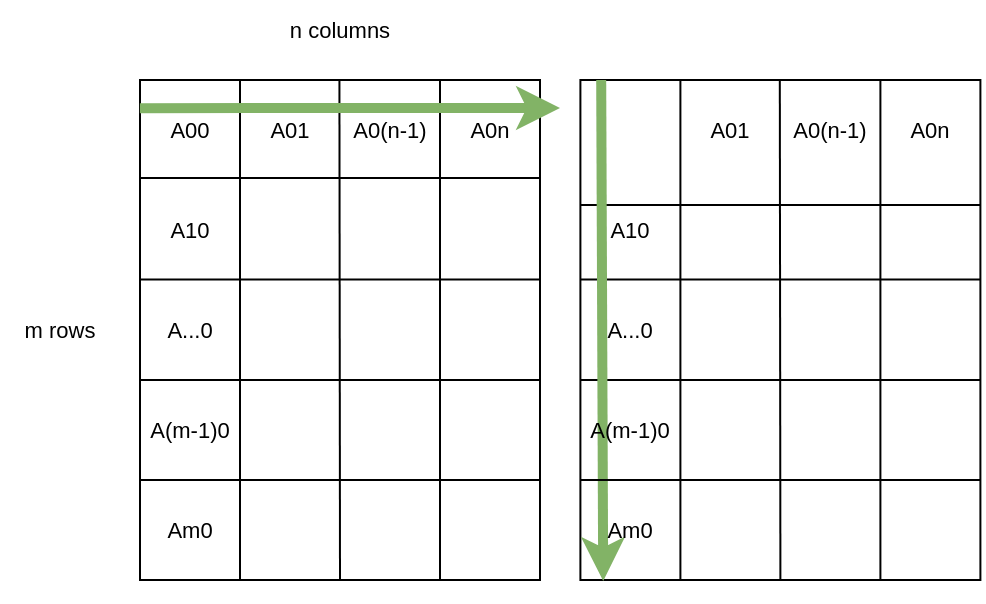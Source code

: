 <mxfile version="15.9.6" type="device"><diagram id="Djqz3tWc4AsYbqFbEZJL" name="Page-1"><mxGraphModel dx="677" dy="352" grid="1" gridSize="10" guides="1" tooltips="1" connect="1" arrows="1" fold="1" page="1" pageScale="1" pageWidth="827" pageHeight="1169" math="0" shadow="0"><root><mxCell id="0"/><mxCell id="1" parent="0"/><mxCell id="ZjirPSbz67CenSyM30Jp-1" value="" style="rounded=0;whiteSpace=wrap;html=1;" vertex="1" parent="1"><mxGeometry x="130" y="280" width="200" height="250" as="geometry"/></mxCell><mxCell id="ZjirPSbz67CenSyM30Jp-2" value="" style="endArrow=none;html=1;rounded=0;entryX=0.25;entryY=0;entryDx=0;entryDy=0;exitX=0.25;exitY=1;exitDx=0;exitDy=0;" edge="1" parent="1" source="ZjirPSbz67CenSyM30Jp-1" target="ZjirPSbz67CenSyM30Jp-1"><mxGeometry width="50" height="50" relative="1" as="geometry"><mxPoint x="310" y="410" as="sourcePoint"/><mxPoint x="360" y="360" as="targetPoint"/></mxGeometry></mxCell><mxCell id="ZjirPSbz67CenSyM30Jp-3" value="" style="endArrow=none;html=1;rounded=0;entryX=0.25;entryY=0;entryDx=0;entryDy=0;exitX=0.5;exitY=1;exitDx=0;exitDy=0;" edge="1" parent="1" source="ZjirPSbz67CenSyM30Jp-1"><mxGeometry width="50" height="50" relative="1" as="geometry"><mxPoint x="229.71" y="480" as="sourcePoint"/><mxPoint x="229.71" y="280" as="targetPoint"/></mxGeometry></mxCell><mxCell id="ZjirPSbz67CenSyM30Jp-4" value="" style="endArrow=none;html=1;rounded=0;entryX=0.25;entryY=0;entryDx=0;entryDy=0;exitX=0.75;exitY=1;exitDx=0;exitDy=0;" edge="1" parent="1" source="ZjirPSbz67CenSyM30Jp-1"><mxGeometry width="50" height="50" relative="1" as="geometry"><mxPoint x="280" y="480" as="sourcePoint"/><mxPoint x="280" y="280" as="targetPoint"/></mxGeometry></mxCell><mxCell id="ZjirPSbz67CenSyM30Jp-5" value="" style="endArrow=none;html=1;rounded=0;" edge="1" parent="1"><mxGeometry width="50" height="50" relative="1" as="geometry"><mxPoint x="130" y="329" as="sourcePoint"/><mxPoint x="330" y="329" as="targetPoint"/></mxGeometry></mxCell><mxCell id="ZjirPSbz67CenSyM30Jp-6" value="" style="endArrow=none;html=1;rounded=0;entryX=1;entryY=0.25;entryDx=0;entryDy=0;exitX=0;exitY=0.25;exitDx=0;exitDy=0;" edge="1" parent="1"><mxGeometry width="50" height="50" relative="1" as="geometry"><mxPoint x="130" y="379.71" as="sourcePoint"/><mxPoint x="330" y="379.71" as="targetPoint"/></mxGeometry></mxCell><mxCell id="ZjirPSbz67CenSyM30Jp-7" value="" style="endArrow=none;html=1;rounded=0;entryX=1;entryY=0.25;entryDx=0;entryDy=0;exitX=0;exitY=0.25;exitDx=0;exitDy=0;" edge="1" parent="1"><mxGeometry width="50" height="50" relative="1" as="geometry"><mxPoint x="130" y="430" as="sourcePoint"/><mxPoint x="330" y="430" as="targetPoint"/></mxGeometry></mxCell><mxCell id="ZjirPSbz67CenSyM30Jp-15" value="" style="endArrow=classic;html=1;rounded=0;exitX=-0.001;exitY=0.136;exitDx=0;exitDy=0;exitPerimeter=0;fontSize=11;strokeWidth=5;fillColor=#d5e8d4;strokeColor=#82b366;startArrow=none;" edge="1" parent="1" source="ZjirPSbz67CenSyM30Jp-20"><mxGeometry width="50" height="50" relative="1" as="geometry"><mxPoint x="110" y="380" as="sourcePoint"/><mxPoint x="340" y="294" as="targetPoint"/></mxGeometry></mxCell><mxCell id="ZjirPSbz67CenSyM30Jp-22" value="Am0" style="text;html=1;strokeColor=none;fillColor=none;align=center;verticalAlign=middle;whiteSpace=wrap;rounded=0;fontSize=11;" vertex="1" parent="1"><mxGeometry x="130" y="490" width="50" height="30" as="geometry"/></mxCell><mxCell id="ZjirPSbz67CenSyM30Jp-20" value="A00" style="text;html=1;strokeColor=none;fillColor=none;align=center;verticalAlign=middle;whiteSpace=wrap;rounded=0;fontSize=11;" vertex="1" parent="1"><mxGeometry x="130" y="290" width="50" height="30" as="geometry"/></mxCell><mxCell id="ZjirPSbz67CenSyM30Jp-23" value="" style="endArrow=none;html=1;rounded=0;exitX=-0.001;exitY=0.136;exitDx=0;exitDy=0;exitPerimeter=0;fontSize=11;strokeWidth=5;fillColor=#d5e8d4;strokeColor=#82b366;" edge="1" parent="1" source="ZjirPSbz67CenSyM30Jp-1" target="ZjirPSbz67CenSyM30Jp-20"><mxGeometry width="50" height="50" relative="1" as="geometry"><mxPoint x="129.8" y="307.2" as="sourcePoint"/><mxPoint x="340" y="307" as="targetPoint"/></mxGeometry></mxCell><mxCell id="ZjirPSbz67CenSyM30Jp-24" value="A01" style="text;html=1;strokeColor=none;fillColor=none;align=center;verticalAlign=middle;whiteSpace=wrap;rounded=0;fontSize=11;" vertex="1" parent="1"><mxGeometry x="180" y="290" width="50" height="30" as="geometry"/></mxCell><mxCell id="ZjirPSbz67CenSyM30Jp-26" value="A0(n-1)" style="text;html=1;strokeColor=none;fillColor=none;align=center;verticalAlign=middle;whiteSpace=wrap;rounded=0;fontSize=11;" vertex="1" parent="1"><mxGeometry x="230" y="290" width="50" height="30" as="geometry"/></mxCell><mxCell id="ZjirPSbz67CenSyM30Jp-27" value="A0n" style="text;html=1;strokeColor=none;fillColor=none;align=center;verticalAlign=middle;whiteSpace=wrap;rounded=0;fontSize=11;" vertex="1" parent="1"><mxGeometry x="280" y="290" width="50" height="30" as="geometry"/></mxCell><mxCell id="ZjirPSbz67CenSyM30Jp-28" value="n columns" style="text;html=1;strokeColor=none;fillColor=none;align=center;verticalAlign=middle;whiteSpace=wrap;rounded=0;fontSize=11;" vertex="1" parent="1"><mxGeometry x="200" y="240" width="60" height="30" as="geometry"/></mxCell><mxCell id="ZjirPSbz67CenSyM30Jp-29" value="m rows" style="text;html=1;strokeColor=none;fillColor=none;align=center;verticalAlign=middle;whiteSpace=wrap;rounded=0;fontSize=11;" vertex="1" parent="1"><mxGeometry x="60" y="390" width="60" height="30" as="geometry"/></mxCell><mxCell id="ZjirPSbz67CenSyM30Jp-30" value="A(m-1)0" style="text;html=1;strokeColor=none;fillColor=none;align=center;verticalAlign=middle;whiteSpace=wrap;rounded=0;fontSize=11;" vertex="1" parent="1"><mxGeometry x="130" y="440" width="50" height="30" as="geometry"/></mxCell><mxCell id="ZjirPSbz67CenSyM30Jp-31" value="A10" style="text;html=1;strokeColor=none;fillColor=none;align=center;verticalAlign=middle;whiteSpace=wrap;rounded=0;fontSize=11;" vertex="1" parent="1"><mxGeometry x="130" y="340" width="50" height="30" as="geometry"/></mxCell><mxCell id="ZjirPSbz67CenSyM30Jp-32" value="" style="endArrow=none;html=1;rounded=0;entryX=1;entryY=0.25;entryDx=0;entryDy=0;exitX=0;exitY=0.25;exitDx=0;exitDy=0;" edge="1" parent="1"><mxGeometry width="50" height="50" relative="1" as="geometry"><mxPoint x="130" y="480" as="sourcePoint"/><mxPoint x="330" y="480" as="targetPoint"/></mxGeometry></mxCell><mxCell id="ZjirPSbz67CenSyM30Jp-33" value="A...0" style="text;html=1;strokeColor=none;fillColor=none;align=center;verticalAlign=middle;whiteSpace=wrap;rounded=0;fontSize=11;" vertex="1" parent="1"><mxGeometry x="130" y="390" width="50" height="30" as="geometry"/></mxCell><mxCell id="ZjirPSbz67CenSyM30Jp-54" value="" style="rounded=0;whiteSpace=wrap;html=1;" vertex="1" parent="1"><mxGeometry x="350.2" y="280" width="200" height="250" as="geometry"/></mxCell><mxCell id="ZjirPSbz67CenSyM30Jp-55" value="" style="endArrow=none;html=1;rounded=0;entryX=0.25;entryY=0;entryDx=0;entryDy=0;exitX=0.25;exitY=1;exitDx=0;exitDy=0;" edge="1" parent="1" source="ZjirPSbz67CenSyM30Jp-54" target="ZjirPSbz67CenSyM30Jp-54"><mxGeometry width="50" height="50" relative="1" as="geometry"><mxPoint x="530.2" y="410" as="sourcePoint"/><mxPoint x="580.2" y="360" as="targetPoint"/></mxGeometry></mxCell><mxCell id="ZjirPSbz67CenSyM30Jp-56" value="" style="endArrow=none;html=1;rounded=0;entryX=0.25;entryY=0;entryDx=0;entryDy=0;exitX=0.5;exitY=1;exitDx=0;exitDy=0;" edge="1" parent="1" source="ZjirPSbz67CenSyM30Jp-54"><mxGeometry width="50" height="50" relative="1" as="geometry"><mxPoint x="449.91" y="480" as="sourcePoint"/><mxPoint x="449.91" y="280" as="targetPoint"/></mxGeometry></mxCell><mxCell id="ZjirPSbz67CenSyM30Jp-57" value="" style="endArrow=none;html=1;rounded=0;entryX=0.25;entryY=0;entryDx=0;entryDy=0;exitX=0.75;exitY=1;exitDx=0;exitDy=0;" edge="1" parent="1" source="ZjirPSbz67CenSyM30Jp-54"><mxGeometry width="50" height="50" relative="1" as="geometry"><mxPoint x="500.2" y="480" as="sourcePoint"/><mxPoint x="500.2" y="280" as="targetPoint"/></mxGeometry></mxCell><mxCell id="ZjirPSbz67CenSyM30Jp-58" value="" style="endArrow=none;html=1;rounded=0;entryX=1;entryY=0.25;entryDx=0;entryDy=0;exitX=0;exitY=0.25;exitDx=0;exitDy=0;" edge="1" parent="1" source="ZjirPSbz67CenSyM30Jp-54" target="ZjirPSbz67CenSyM30Jp-54"><mxGeometry width="50" height="50" relative="1" as="geometry"><mxPoint x="530.2" y="410" as="sourcePoint"/><mxPoint x="580.2" y="360" as="targetPoint"/></mxGeometry></mxCell><mxCell id="ZjirPSbz67CenSyM30Jp-59" value="" style="endArrow=none;html=1;rounded=0;entryX=1;entryY=0.25;entryDx=0;entryDy=0;exitX=0;exitY=0.25;exitDx=0;exitDy=0;" edge="1" parent="1"><mxGeometry width="50" height="50" relative="1" as="geometry"><mxPoint x="350.2" y="379.71" as="sourcePoint"/><mxPoint x="550.2" y="379.71" as="targetPoint"/></mxGeometry></mxCell><mxCell id="ZjirPSbz67CenSyM30Jp-60" value="" style="endArrow=none;html=1;rounded=0;entryX=1;entryY=0.25;entryDx=0;entryDy=0;exitX=0;exitY=0.25;exitDx=0;exitDy=0;" edge="1" parent="1"><mxGeometry width="50" height="50" relative="1" as="geometry"><mxPoint x="350.2" y="430" as="sourcePoint"/><mxPoint x="550.2" y="430" as="targetPoint"/></mxGeometry></mxCell><mxCell id="ZjirPSbz67CenSyM30Jp-61" value="" style="endArrow=classic;html=1;rounded=0;exitX=0.052;exitY=0;exitDx=0;exitDy=0;exitPerimeter=0;fontSize=11;strokeWidth=5;fillColor=#d5e8d4;strokeColor=#82b366;startArrow=none;entryX=0.057;entryY=1.002;entryDx=0;entryDy=0;entryPerimeter=0;" edge="1" parent="1" source="ZjirPSbz67CenSyM30Jp-54" target="ZjirPSbz67CenSyM30Jp-54"><mxGeometry width="50" height="50" relative="1" as="geometry"><mxPoint x="350.15" y="294.08" as="sourcePoint"/><mxPoint x="560.2" y="294" as="targetPoint"/></mxGeometry></mxCell><mxCell id="ZjirPSbz67CenSyM30Jp-62" value="Am0" style="text;html=1;strokeColor=none;fillColor=none;align=center;verticalAlign=middle;whiteSpace=wrap;rounded=0;fontSize=11;" vertex="1" parent="1"><mxGeometry x="350.2" y="490" width="50" height="30" as="geometry"/></mxCell><mxCell id="ZjirPSbz67CenSyM30Jp-64" value="" style="endArrow=none;html=1;rounded=0;exitX=-0.001;exitY=0.136;exitDx=0;exitDy=0;exitPerimeter=0;fontSize=11;strokeWidth=5;fillColor=#d5e8d4;strokeColor=#82b366;" edge="1" parent="1" source="ZjirPSbz67CenSyM30Jp-54"><mxGeometry width="50" height="50" relative="1" as="geometry"><mxPoint x="350.0" y="307.2" as="sourcePoint"/><mxPoint x="350.2" y="313.929" as="targetPoint"/></mxGeometry></mxCell><mxCell id="ZjirPSbz67CenSyM30Jp-65" value="A01" style="text;html=1;strokeColor=none;fillColor=none;align=center;verticalAlign=middle;whiteSpace=wrap;rounded=0;fontSize=11;" vertex="1" parent="1"><mxGeometry x="400.2" y="290" width="50" height="30" as="geometry"/></mxCell><mxCell id="ZjirPSbz67CenSyM30Jp-66" value="A0(n-1)" style="text;html=1;strokeColor=none;fillColor=none;align=center;verticalAlign=middle;whiteSpace=wrap;rounded=0;fontSize=11;" vertex="1" parent="1"><mxGeometry x="450.2" y="290" width="50" height="30" as="geometry"/></mxCell><mxCell id="ZjirPSbz67CenSyM30Jp-67" value="A0n" style="text;html=1;strokeColor=none;fillColor=none;align=center;verticalAlign=middle;whiteSpace=wrap;rounded=0;fontSize=11;" vertex="1" parent="1"><mxGeometry x="500.2" y="290" width="50" height="30" as="geometry"/></mxCell><mxCell id="ZjirPSbz67CenSyM30Jp-68" value="A(m-1)0" style="text;html=1;strokeColor=none;fillColor=none;align=center;verticalAlign=middle;whiteSpace=wrap;rounded=0;fontSize=11;" vertex="1" parent="1"><mxGeometry x="350.2" y="440" width="50" height="30" as="geometry"/></mxCell><mxCell id="ZjirPSbz67CenSyM30Jp-69" value="A10" style="text;html=1;strokeColor=none;fillColor=none;align=center;verticalAlign=middle;whiteSpace=wrap;rounded=0;fontSize=11;" vertex="1" parent="1"><mxGeometry x="350.2" y="340" width="50" height="30" as="geometry"/></mxCell><mxCell id="ZjirPSbz67CenSyM30Jp-70" value="" style="endArrow=none;html=1;rounded=0;entryX=1;entryY=0.25;entryDx=0;entryDy=0;exitX=0;exitY=0.25;exitDx=0;exitDy=0;" edge="1" parent="1"><mxGeometry width="50" height="50" relative="1" as="geometry"><mxPoint x="350.2" y="480" as="sourcePoint"/><mxPoint x="550.2" y="480" as="targetPoint"/></mxGeometry></mxCell><mxCell id="ZjirPSbz67CenSyM30Jp-71" value="A...0" style="text;html=1;strokeColor=none;fillColor=none;align=center;verticalAlign=middle;whiteSpace=wrap;rounded=0;fontSize=11;" vertex="1" parent="1"><mxGeometry x="350.2" y="390" width="50" height="30" as="geometry"/></mxCell></root></mxGraphModel></diagram></mxfile>